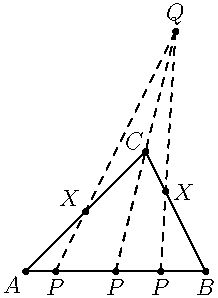 unitsize(30);

pair A = (0,0);
pair B = (3,0);
pair C = (2,2);
pair Q = (2.5,4);

draw(A--B--C--cycle);

dot("$A$",(0,0),SW);
dot("$B$",(3,0),S);
dot("$C$",(2,2),0.5*NW);
dot("$Q$",Q,N);

pair P1 = extension(Q,C,A,B);
pair P2 = midpoint(P1--B);
pair P3 = (0.5,0);

draw(P1--Q,p=dashed);
draw(P2--Q,p=dashed);
draw(P3--Q,p=dashed);

dot("$X$",extension(Q,P3,A,C),NW);
dot("$X$",extension(Q,P2,B,C),E);

dot("$P$",P1,S);
dot("$P$",P2,S);
dot("$P$",P3,S);

shipout(format="pdf");
